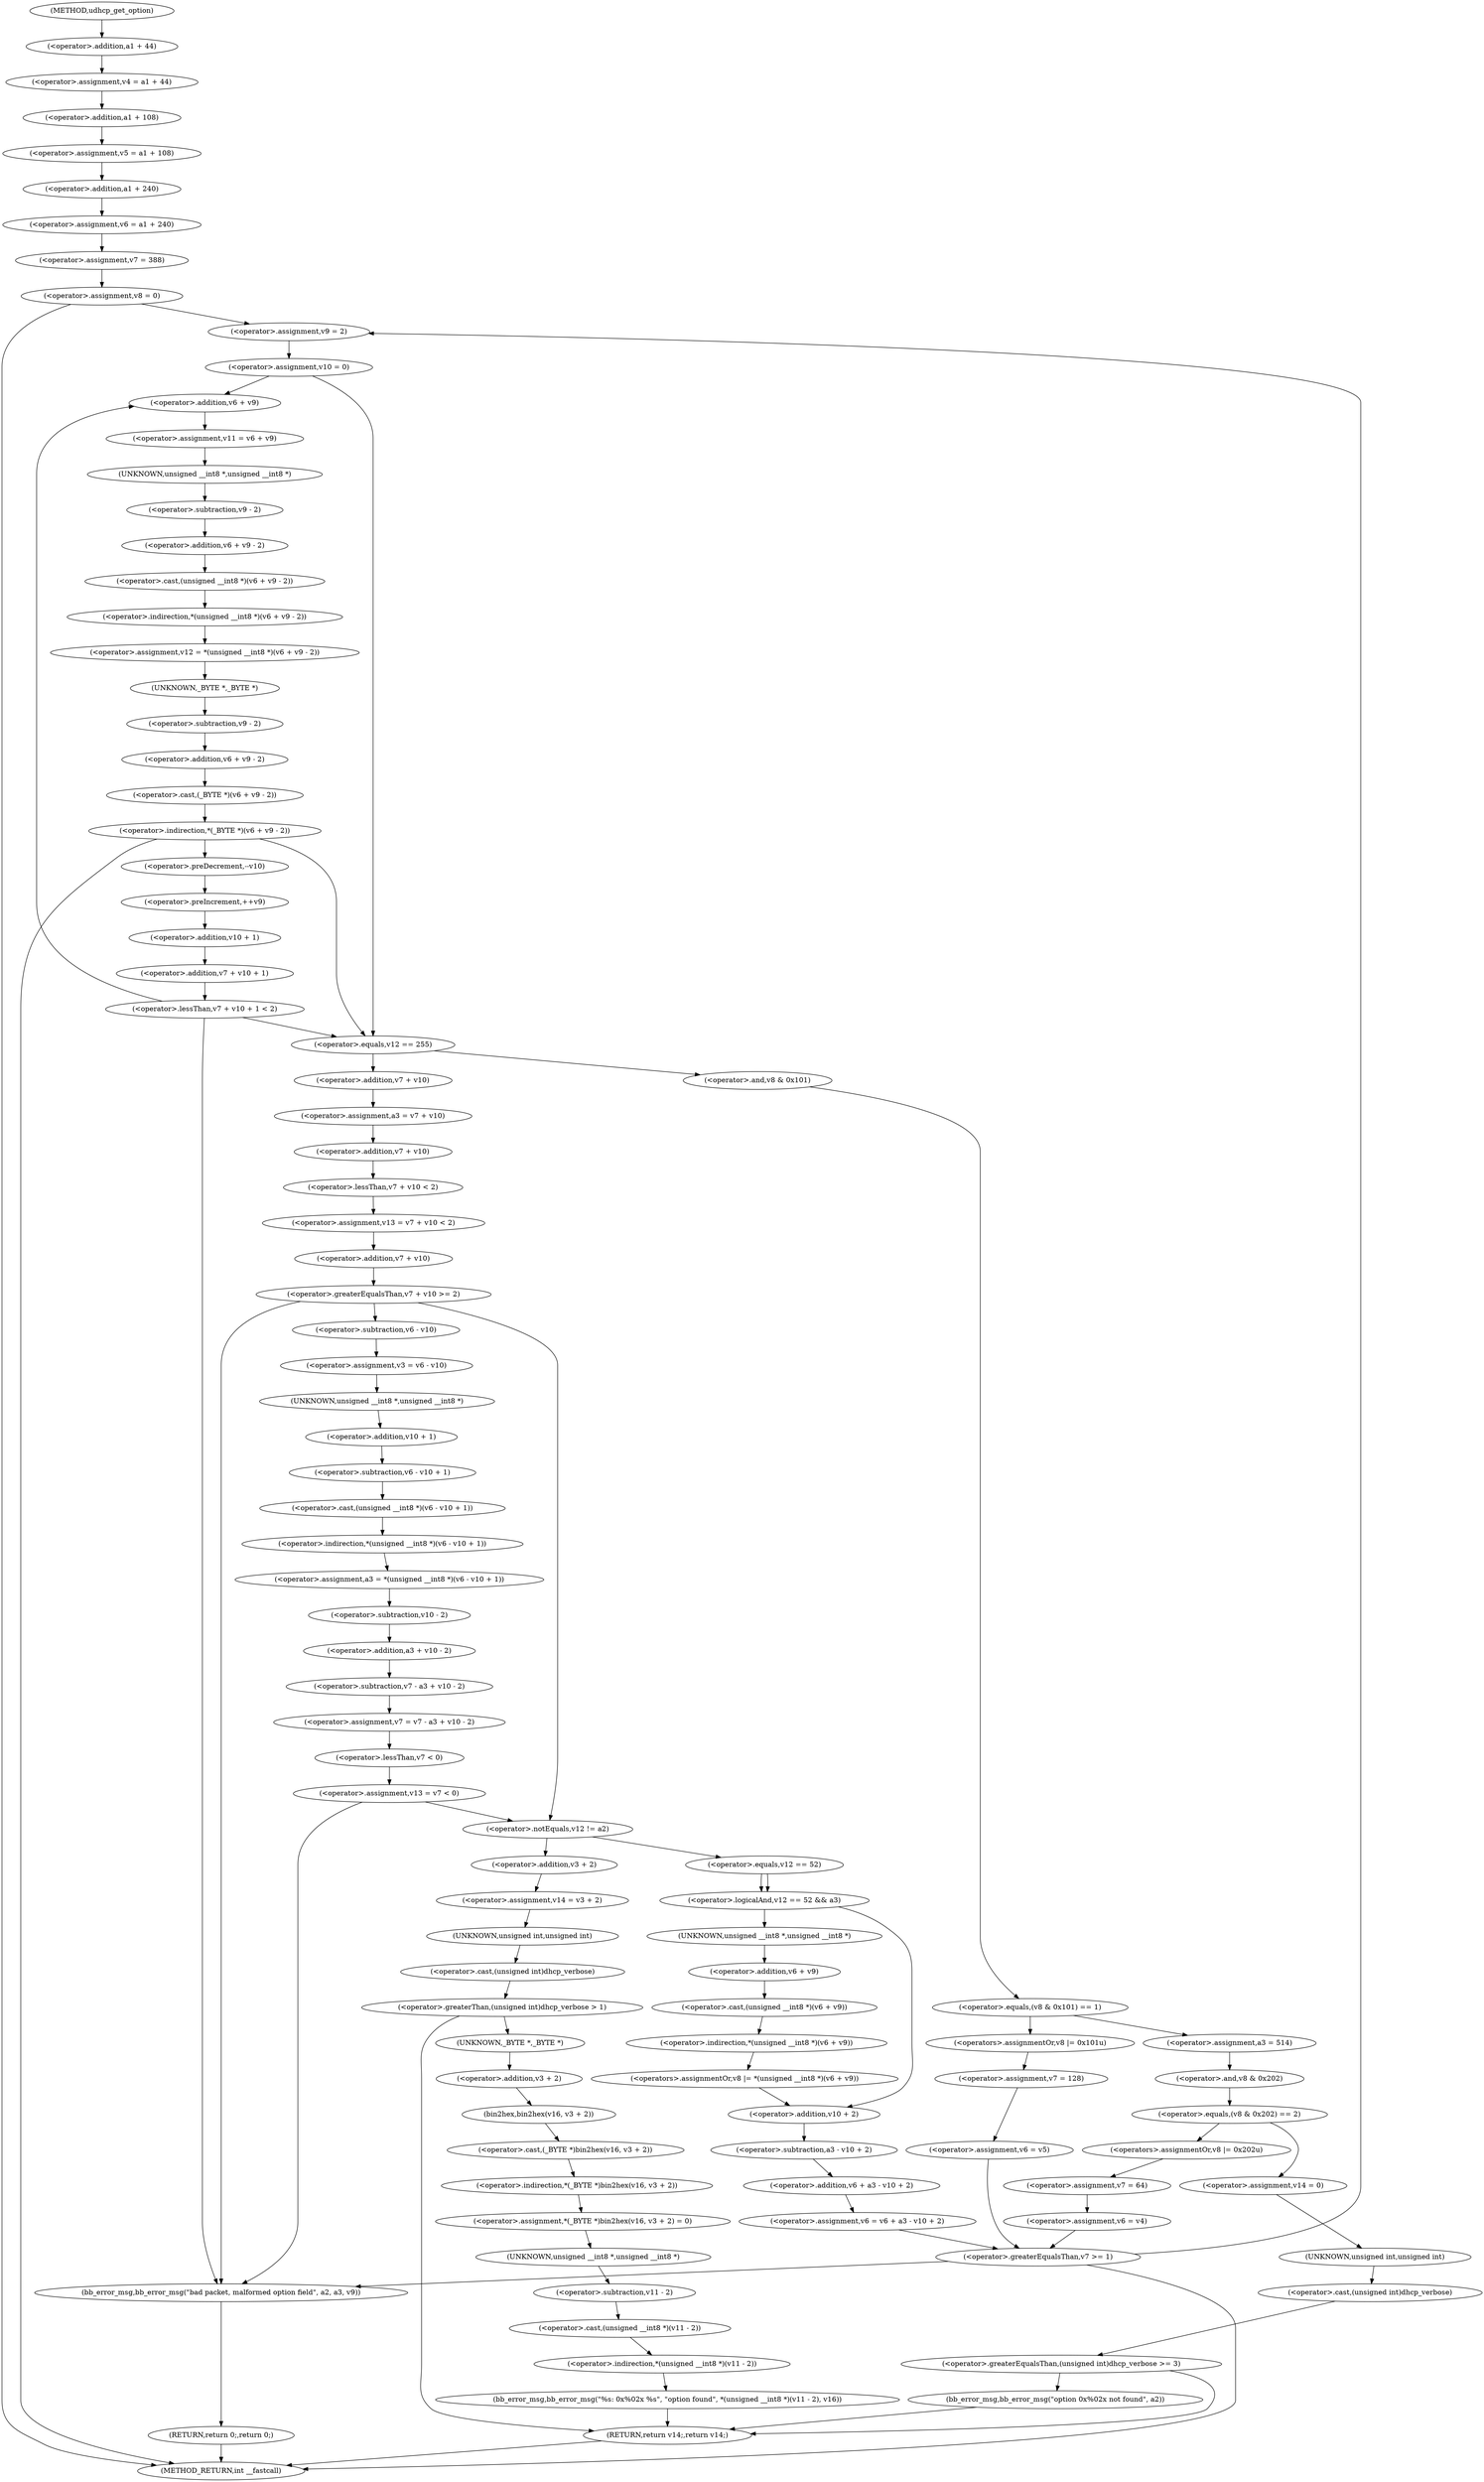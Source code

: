 digraph udhcp_get_option {  
"1000132" [label = "(<operator>.assignment,v4 = a1 + 44)" ]
"1000134" [label = "(<operator>.addition,a1 + 44)" ]
"1000137" [label = "(<operator>.assignment,v5 = a1 + 108)" ]
"1000139" [label = "(<operator>.addition,a1 + 108)" ]
"1000142" [label = "(<operator>.assignment,v6 = a1 + 240)" ]
"1000144" [label = "(<operator>.addition,a1 + 240)" ]
"1000147" [label = "(<operator>.assignment,v7 = 388)" ]
"1000150" [label = "(<operator>.assignment,v8 = 0)" ]
"1000156" [label = "(<operator>.assignment,v9 = 2)" ]
"1000159" [label = "(<operator>.assignment,v10 = 0)" ]
"1000165" [label = "(<operator>.assignment,v11 = v6 + v9)" ]
"1000167" [label = "(<operator>.addition,v6 + v9)" ]
"1000170" [label = "(<operator>.assignment,v12 = *(unsigned __int8 *)(v6 + v9 - 2))" ]
"1000172" [label = "(<operator>.indirection,*(unsigned __int8 *)(v6 + v9 - 2))" ]
"1000173" [label = "(<operator>.cast,(unsigned __int8 *)(v6 + v9 - 2))" ]
"1000174" [label = "(UNKNOWN,unsigned __int8 *,unsigned __int8 *)" ]
"1000175" [label = "(<operator>.addition,v6 + v9 - 2)" ]
"1000177" [label = "(<operator>.subtraction,v9 - 2)" ]
"1000181" [label = "(<operator>.indirection,*(_BYTE *)(v6 + v9 - 2))" ]
"1000182" [label = "(<operator>.cast,(_BYTE *)(v6 + v9 - 2))" ]
"1000183" [label = "(UNKNOWN,_BYTE *,_BYTE *)" ]
"1000184" [label = "(<operator>.addition,v6 + v9 - 2)" ]
"1000186" [label = "(<operator>.subtraction,v9 - 2)" ]
"1000190" [label = "(<operator>.preDecrement,--v10)" ]
"1000192" [label = "(<operator>.preIncrement,++v9)" ]
"1000195" [label = "(<operator>.lessThan,v7 + v10 + 1 < 2)" ]
"1000196" [label = "(<operator>.addition,v7 + v10 + 1)" ]
"1000198" [label = "(<operator>.addition,v10 + 1)" ]
"1000204" [label = "(<operator>.equals,v12 == 255)" ]
"1000209" [label = "(<operator>.equals,(v8 & 0x101) == 1)" ]
"1000210" [label = "(<operator>.and,v8 & 0x101)" ]
"1000215" [label = "(<operators>.assignmentOr,v8 |= 0x101u)" ]
"1000218" [label = "(<operator>.assignment,v7 = 128)" ]
"1000221" [label = "(<operator>.assignment,v6 = v5)" ]
"1000225" [label = "(<operator>.assignment,a3 = 514)" ]
"1000229" [label = "(<operator>.equals,(v8 & 0x202) == 2)" ]
"1000230" [label = "(<operator>.and,v8 & 0x202)" ]
"1000235" [label = "(<operators>.assignmentOr,v8 |= 0x202u)" ]
"1000238" [label = "(<operator>.assignment,v7 = 64)" ]
"1000241" [label = "(<operator>.assignment,v6 = v4)" ]
"1000245" [label = "(<operator>.assignment,v14 = 0)" ]
"1000249" [label = "(<operator>.greaterEqualsThan,(unsigned int)dhcp_verbose >= 3)" ]
"1000250" [label = "(<operator>.cast,(unsigned int)dhcp_verbose)" ]
"1000251" [label = "(UNKNOWN,unsigned int,unsigned int)" ]
"1000254" [label = "(bb_error_msg,bb_error_msg(\"option 0x%02x not found\", a2))" ]
"1000259" [label = "(<operator>.assignment,a3 = v7 + v10)" ]
"1000261" [label = "(<operator>.addition,v7 + v10)" ]
"1000264" [label = "(<operator>.assignment,v13 = v7 + v10 < 2)" ]
"1000266" [label = "(<operator>.lessThan,v7 + v10 < 2)" ]
"1000267" [label = "(<operator>.addition,v7 + v10)" ]
"1000272" [label = "(<operator>.greaterEqualsThan,v7 + v10 >= 2)" ]
"1000273" [label = "(<operator>.addition,v7 + v10)" ]
"1000278" [label = "(<operator>.assignment,v3 = v6 - v10)" ]
"1000280" [label = "(<operator>.subtraction,v6 - v10)" ]
"1000283" [label = "(<operator>.assignment,a3 = *(unsigned __int8 *)(v6 - v10 + 1))" ]
"1000285" [label = "(<operator>.indirection,*(unsigned __int8 *)(v6 - v10 + 1))" ]
"1000286" [label = "(<operator>.cast,(unsigned __int8 *)(v6 - v10 + 1))" ]
"1000287" [label = "(UNKNOWN,unsigned __int8 *,unsigned __int8 *)" ]
"1000288" [label = "(<operator>.subtraction,v6 - v10 + 1)" ]
"1000290" [label = "(<operator>.addition,v10 + 1)" ]
"1000293" [label = "(<operator>.assignment,v7 = v7 - a3 + v10 - 2)" ]
"1000295" [label = "(<operator>.subtraction,v7 - a3 + v10 - 2)" ]
"1000297" [label = "(<operator>.addition,a3 + v10 - 2)" ]
"1000299" [label = "(<operator>.subtraction,v10 - 2)" ]
"1000302" [label = "(<operator>.assignment,v13 = v7 < 0)" ]
"1000304" [label = "(<operator>.lessThan,v7 < 0)" ]
"1000311" [label = "(bb_error_msg,bb_error_msg(\"bad packet, malformed option field\", a2, a3, v9))" ]
"1000316" [label = "(RETURN,return 0;,return 0;)" ]
"1000319" [label = "(<operator>.notEquals,v12 != a2)" ]
"1000324" [label = "(<operator>.logicalAnd,v12 == 52 && a3)" ]
"1000325" [label = "(<operator>.equals,v12 == 52)" ]
"1000329" [label = "(<operators>.assignmentOr,v8 |= *(unsigned __int8 *)(v6 + v9))" ]
"1000331" [label = "(<operator>.indirection,*(unsigned __int8 *)(v6 + v9))" ]
"1000332" [label = "(<operator>.cast,(unsigned __int8 *)(v6 + v9))" ]
"1000333" [label = "(UNKNOWN,unsigned __int8 *,unsigned __int8 *)" ]
"1000334" [label = "(<operator>.addition,v6 + v9)" ]
"1000337" [label = "(<operator>.assignment,v6 = v6 + a3 - v10 + 2)" ]
"1000339" [label = "(<operator>.addition,v6 + a3 - v10 + 2)" ]
"1000341" [label = "(<operator>.subtraction,a3 - v10 + 2)" ]
"1000343" [label = "(<operator>.addition,v10 + 2)" ]
"1000348" [label = "(<operator>.greaterEqualsThan,v7 >= 1)" ]
"1000353" [label = "(<operator>.assignment,v14 = v3 + 2)" ]
"1000355" [label = "(<operator>.addition,v3 + 2)" ]
"1000359" [label = "(<operator>.greaterThan,(unsigned int)dhcp_verbose > 1)" ]
"1000360" [label = "(<operator>.cast,(unsigned int)dhcp_verbose)" ]
"1000361" [label = "(UNKNOWN,unsigned int,unsigned int)" ]
"1000365" [label = "(<operator>.assignment,*(_BYTE *)bin2hex(v16, v3 + 2) = 0)" ]
"1000366" [label = "(<operator>.indirection,*(_BYTE *)bin2hex(v16, v3 + 2))" ]
"1000367" [label = "(<operator>.cast,(_BYTE *)bin2hex(v16, v3 + 2))" ]
"1000368" [label = "(UNKNOWN,_BYTE *,_BYTE *)" ]
"1000369" [label = "(bin2hex,bin2hex(v16, v3 + 2))" ]
"1000371" [label = "(<operator>.addition,v3 + 2)" ]
"1000375" [label = "(bb_error_msg,bb_error_msg(\"%s: 0x%02x %s\", \"option found\", *(unsigned __int8 *)(v11 - 2), v16))" ]
"1000378" [label = "(<operator>.indirection,*(unsigned __int8 *)(v11 - 2))" ]
"1000379" [label = "(<operator>.cast,(unsigned __int8 *)(v11 - 2))" ]
"1000380" [label = "(UNKNOWN,unsigned __int8 *,unsigned __int8 *)" ]
"1000381" [label = "(<operator>.subtraction,v11 - 2)" ]
"1000385" [label = "(RETURN,return v14;,return v14;)" ]
"1000114" [label = "(METHOD,udhcp_get_option)" ]
"1000387" [label = "(METHOD_RETURN,int __fastcall)" ]
  "1000132" -> "1000139" 
  "1000134" -> "1000132" 
  "1000137" -> "1000144" 
  "1000139" -> "1000137" 
  "1000142" -> "1000147" 
  "1000144" -> "1000142" 
  "1000147" -> "1000150" 
  "1000150" -> "1000387" 
  "1000150" -> "1000156" 
  "1000156" -> "1000159" 
  "1000159" -> "1000167" 
  "1000159" -> "1000204" 
  "1000165" -> "1000174" 
  "1000167" -> "1000165" 
  "1000170" -> "1000183" 
  "1000172" -> "1000170" 
  "1000173" -> "1000172" 
  "1000174" -> "1000177" 
  "1000175" -> "1000173" 
  "1000177" -> "1000175" 
  "1000181" -> "1000387" 
  "1000181" -> "1000204" 
  "1000181" -> "1000190" 
  "1000182" -> "1000181" 
  "1000183" -> "1000186" 
  "1000184" -> "1000182" 
  "1000186" -> "1000184" 
  "1000190" -> "1000192" 
  "1000192" -> "1000198" 
  "1000195" -> "1000167" 
  "1000195" -> "1000204" 
  "1000195" -> "1000311" 
  "1000196" -> "1000195" 
  "1000198" -> "1000196" 
  "1000204" -> "1000210" 
  "1000204" -> "1000261" 
  "1000209" -> "1000215" 
  "1000209" -> "1000225" 
  "1000210" -> "1000209" 
  "1000215" -> "1000218" 
  "1000218" -> "1000221" 
  "1000221" -> "1000348" 
  "1000225" -> "1000230" 
  "1000229" -> "1000235" 
  "1000229" -> "1000245" 
  "1000230" -> "1000229" 
  "1000235" -> "1000238" 
  "1000238" -> "1000241" 
  "1000241" -> "1000348" 
  "1000245" -> "1000251" 
  "1000249" -> "1000254" 
  "1000249" -> "1000385" 
  "1000250" -> "1000249" 
  "1000251" -> "1000250" 
  "1000254" -> "1000385" 
  "1000259" -> "1000267" 
  "1000261" -> "1000259" 
  "1000264" -> "1000273" 
  "1000266" -> "1000264" 
  "1000267" -> "1000266" 
  "1000272" -> "1000280" 
  "1000272" -> "1000311" 
  "1000272" -> "1000319" 
  "1000273" -> "1000272" 
  "1000278" -> "1000287" 
  "1000280" -> "1000278" 
  "1000283" -> "1000299" 
  "1000285" -> "1000283" 
  "1000286" -> "1000285" 
  "1000287" -> "1000290" 
  "1000288" -> "1000286" 
  "1000290" -> "1000288" 
  "1000293" -> "1000304" 
  "1000295" -> "1000293" 
  "1000297" -> "1000295" 
  "1000299" -> "1000297" 
  "1000302" -> "1000311" 
  "1000302" -> "1000319" 
  "1000304" -> "1000302" 
  "1000311" -> "1000316" 
  "1000316" -> "1000387" 
  "1000319" -> "1000325" 
  "1000319" -> "1000355" 
  "1000324" -> "1000333" 
  "1000324" -> "1000343" 
  "1000325" -> "1000324" 
  "1000325" -> "1000324" 
  "1000329" -> "1000343" 
  "1000331" -> "1000329" 
  "1000332" -> "1000331" 
  "1000333" -> "1000334" 
  "1000334" -> "1000332" 
  "1000337" -> "1000348" 
  "1000339" -> "1000337" 
  "1000341" -> "1000339" 
  "1000343" -> "1000341" 
  "1000348" -> "1000387" 
  "1000348" -> "1000156" 
  "1000348" -> "1000311" 
  "1000353" -> "1000361" 
  "1000355" -> "1000353" 
  "1000359" -> "1000368" 
  "1000359" -> "1000385" 
  "1000360" -> "1000359" 
  "1000361" -> "1000360" 
  "1000365" -> "1000380" 
  "1000366" -> "1000365" 
  "1000367" -> "1000366" 
  "1000368" -> "1000371" 
  "1000369" -> "1000367" 
  "1000371" -> "1000369" 
  "1000375" -> "1000385" 
  "1000378" -> "1000375" 
  "1000379" -> "1000378" 
  "1000380" -> "1000381" 
  "1000381" -> "1000379" 
  "1000385" -> "1000387" 
  "1000114" -> "1000134" 
}
